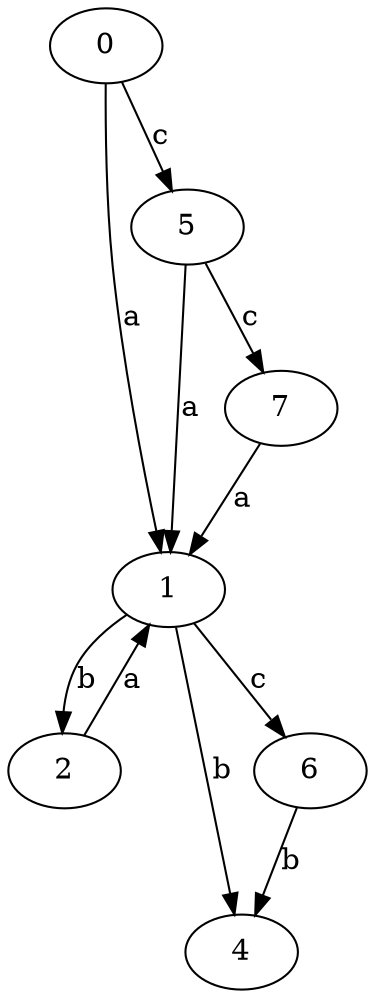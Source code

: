 strict digraph  {
1;
2;
0;
4;
5;
6;
7;
1 -> 2  [label=b];
1 -> 4  [label=b];
1 -> 6  [label=c];
2 -> 1  [label=a];
0 -> 1  [label=a];
0 -> 5  [label=c];
5 -> 1  [label=a];
5 -> 7  [label=c];
6 -> 4  [label=b];
7 -> 1  [label=a];
}
